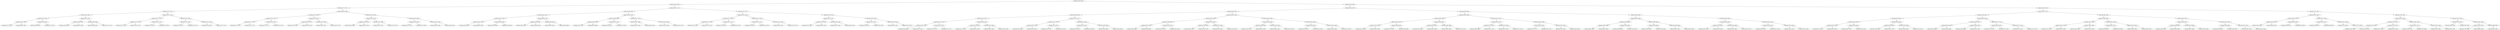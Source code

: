 digraph G{
792415714 [label="Node{data=[3816, 3816]}"]
792415714 -> 1293935617
1293935617 [label="Node{data=[2833, 2833]}"]
1293935617 -> 1142299003
1142299003 [label="Node{data=[2772, 2772]}"]
1142299003 -> 378887120
378887120 [label="Node{data=[2713, 2713]}"]
378887120 -> 1672757437
1672757437 [label="Node{data=[2405, 2405]}"]
1672757437 -> 1371115302
1371115302 [label="Node{data=[2100, 2100]}"]
1371115302 -> 630229419
630229419 [label="Node{data=[1853, 1853]}"]
630229419 -> 434576658
434576658 [label="Node{data=[1576, 1576]}"]
630229419 -> 1477904187
1477904187 [label="Node{data=[2097, 2097]}"]
1371115302 -> 1170895776
1170895776 [label="Node{data=[2365, 2365]}"]
1170895776 -> 1689679715
1689679715 [label="Node{data=[2334, 2334]}"]
1170895776 -> 1167649130
1167649130 [label="Node{data=[2374, 2374]}"]
1672757437 -> 626393149
626393149 [label="Node{data=[2611, 2611]}"]
626393149 -> 857153604
857153604 [label="Node{data=[2463, 2463]}"]
857153604 -> 1682785322
1682785322 [label="Node{data=[2436, 2436]}"]
857153604 -> 1721508464
1721508464 [label="Node{data=[2594, 2594]}"]
626393149 -> 1935577462
1935577462 [label="Node{data=[2698, 2698]}"]
1935577462 -> 2042731097
2042731097 [label="Node{data=[2690, 2690]}"]
1935577462 -> 2007231839
2007231839 [label="Node{data=[2712, 2712]}"]
378887120 -> 1890307705
1890307705 [label="Node{data=[2721, 2721]}"]
1890307705 -> 2004427835
2004427835 [label="Node{data=[2717, 2717]}"]
2004427835 -> 35617759
35617759 [label="Node{data=[2715, 2715]}"]
35617759 -> 1790883798
1790883798 [label="Node{data=[2714, 2714]}"]
35617759 -> 1153987838
1153987838 [label="Node{data=[2716, 2716]}"]
2004427835 -> 2058279072
2058279072 [label="Node{data=[2719, 2719]}"]
2058279072 -> 51811753
51811753 [label="Node{data=[2718, 2718]}"]
2058279072 -> 470389274
470389274 [label="Node{data=[2720, 2720]}"]
1890307705 -> 459373281
459373281 [label="Node{data=[2768, 2768]}"]
459373281 -> 386321141
386321141 [label="Node{data=[2723, 2723]}"]
386321141 -> 537570913
537570913 [label="Node{data=[2722, 2722]}"]
386321141 -> 1891852600
1891852600 [label="Node{data=[2724, 2724]}"]
459373281 -> 1617279923
1617279923 [label="Node{data=[2770, 2770]}"]
1617279923 -> 1091933224
1091933224 [label="Node{data=[2769, 2769]}"]
1617279923 -> 882463693
882463693 [label="Node{data=[2771, 2771]}"]
1142299003 -> 1605910215
1605910215 [label="Node{data=[2788, 2788]}"]
1605910215 -> 315473568
315473568 [label="Node{data=[2780, 2780]}"]
315473568 -> 2132073477
2132073477 [label="Node{data=[2776, 2776]}"]
2132073477 -> 32370449
32370449 [label="Node{data=[2774, 2774]}"]
32370449 -> 532527085
532527085 [label="Node{data=[2773, 2773]}"]
32370449 -> 1627005444
1627005444 [label="Node{data=[2775, 2775]}"]
2132073477 -> 970407658
970407658 [label="Node{data=[2778, 2778]}"]
970407658 -> 1470942118
1470942118 [label="Node{data=[2777, 2777]}"]
970407658 -> 635178081
635178081 [label="Node{data=[2779, 2779]}"]
315473568 -> 336064732
336064732 [label="Node{data=[2784, 2784]}"]
336064732 -> 346533080
346533080 [label="Node{data=[2782, 2782]}"]
346533080 -> 635937809
635937809 [label="Node{data=[2781, 2781]}"]
346533080 -> 1612516296
1612516296 [label="Node{data=[2783, 2783]}"]
336064732 -> 1261929991
1261929991 [label="Node{data=[2786, 2786]}"]
1261929991 -> 1658790613
1658790613 [label="Node{data=[2785, 2785]}"]
1261929991 -> 2055259571
2055259571 [label="Node{data=[2787, 2787]}"]
1605910215 -> 1925960288
1925960288 [label="Node{data=[2796, 2796]}"]
1925960288 -> 87782784
87782784 [label="Node{data=[2792, 2792]}"]
87782784 -> 510211704
510211704 [label="Node{data=[2790, 2790]}"]
510211704 -> 1647891803
1647891803 [label="Node{data=[2789, 2789]}"]
510211704 -> 1322013614
1322013614 [label="Node{data=[2791, 2791]}"]
87782784 -> 277194882
277194882 [label="Node{data=[2794, 2794]}"]
277194882 -> 1200129564
1200129564 [label="Node{data=[2793, 2793]}"]
277194882 -> 1673396667
1673396667 [label="Node{data=[2795, 2795]}"]
1925960288 -> 1329823553
1329823553 [label="Node{data=[2829, 2829]}"]
1329823553 -> 1925128083
1925128083 [label="Node{data=[2798, 2798]}"]
1925128083 -> 1904533438
1904533438 [label="Node{data=[2797, 2797]}"]
1925128083 -> 1654963180
1654963180 [label="Node{data=[2799, 2799]}"]
1329823553 -> 919169422
919169422 [label="Node{data=[2831, 2831]}"]
919169422 -> 1015065411
1015065411 [label="Node{data=[2830, 2830]}"]
919169422 -> 1806629442
1806629442 [label="Node{data=[2832, 2832]}"]
1293935617 -> 739399424
739399424 [label="Node{data=[3111, 3111]}"]
739399424 -> 1374346773
1374346773 [label="Node{data=[2891, 2891]}"]
1374346773 -> 1745464792
1745464792 [label="Node{data=[2841, 2841]}"]
1745464792 -> 1953048177
1953048177 [label="Node{data=[2837, 2837]}"]
1953048177 -> 1258145195
1258145195 [label="Node{data=[2835, 2835]}"]
1258145195 -> 1298182295
1298182295 [label="Node{data=[2834, 2834]}"]
1258145195 -> 1755493262
1755493262 [label="Node{data=[2836, 2836]}"]
1953048177 -> 1430608453
1430608453 [label="Node{data=[2839, 2839]}"]
1430608453 -> 1907432923
1907432923 [label="Node{data=[2838, 2838]}"]
1430608453 -> 958267250
958267250 [label="Node{data=[2840, 2840]}"]
1745464792 -> 1155400988
1155400988 [label="Node{data=[2845, 2845]}"]
1155400988 -> 993458352
993458352 [label="Node{data=[2843, 2843]}"]
993458352 -> 1116763592
1116763592 [label="Node{data=[2842, 2842]}"]
993458352 -> 346092679
346092679 [label="Node{data=[2844, 2844]}"]
1155400988 -> 543356394
543356394 [label="Node{data=[2883, 2883]}"]
543356394 -> 748513838
748513838 [label="Node{data=[2867, 2867]}"]
543356394 -> 1835168832
1835168832 [label="Node{data=[2886, 2886]}"]
1374346773 -> 2130031015
2130031015 [label="Node{data=[3103, 3103]}"]
2130031015 -> 1234159158
1234159158 [label="Node{data=[3099, 3099]}"]
1234159158 -> 235149619
235149619 [label="Node{data=[2968, 2968]}"]
235149619 -> 1891282119
1891282119 [label="Node{data=[2941, 2941]}"]
235149619 -> 596726782
596726782 [label="Node{data=[3098, 3098]}"]
1234159158 -> 337158092
337158092 [label="Node{data=[3101, 3101]}"]
337158092 -> 989581821
989581821 [label="Node{data=[3100, 3100]}"]
337158092 -> 528654065
528654065 [label="Node{data=[3102, 3102]}"]
2130031015 -> 908402780
908402780 [label="Node{data=[3107, 3107]}"]
908402780 -> 1712537515
1712537515 [label="Node{data=[3105, 3105]}"]
1712537515 -> 42167981
42167981 [label="Node{data=[3104, 3104]}"]
1712537515 -> 159190298
159190298 [label="Node{data=[3106, 3106]}"]
908402780 -> 373685161
373685161 [label="Node{data=[3109, 3109]}"]
373685161 -> 1775526061
1775526061 [label="Node{data=[3108, 3108]}"]
373685161 -> 1882950972
1882950972 [label="Node{data=[3110, 3110]}"]
739399424 -> 290413564
290413564 [label="Node{data=[3127, 3127]}"]
290413564 -> 678322895
678322895 [label="Node{data=[3119, 3119]}"]
678322895 -> 1660272231
1660272231 [label="Node{data=[3115, 3115]}"]
1660272231 -> 1317768552
1317768552 [label="Node{data=[3113, 3113]}"]
1317768552 -> 636530686
636530686 [label="Node{data=[3112, 3112]}"]
1317768552 -> 2127813013
2127813013 [label="Node{data=[3114, 3114]}"]
1660272231 -> 823805614
823805614 [label="Node{data=[3117, 3117]}"]
823805614 -> 602434856
602434856 [label="Node{data=[3116, 3116]}"]
823805614 -> 55032308
55032308 [label="Node{data=[3118, 3118]}"]
678322895 -> 1664669560
1664669560 [label="Node{data=[3123, 3123]}"]
1664669560 -> 16040583
16040583 [label="Node{data=[3121, 3121]}"]
16040583 -> 1612021404
1612021404 [label="Node{data=[3120, 3120]}"]
16040583 -> 1587802995
1587802995 [label="Node{data=[3122, 3122]}"]
1664669560 -> 2072345800
2072345800 [label="Node{data=[3125, 3125]}"]
2072345800 -> 1564699077
1564699077 [label="Node{data=[3124, 3124]}"]
2072345800 -> 384376175
384376175 [label="Node{data=[3126, 3126]}"]
290413564 -> 1460685994
1460685994 [label="Node{data=[3135, 3135]}"]
1460685994 -> 119736764
119736764 [label="Node{data=[3131, 3131]}"]
119736764 -> 1097356764
1097356764 [label="Node{data=[3129, 3129]}"]
1097356764 -> 523512571
523512571 [label="Node{data=[3128, 3128]}"]
1097356764 -> 1242845355
1242845355 [label="Node{data=[3130, 3130]}"]
119736764 -> 1441124028
1441124028 [label="Node{data=[3133, 3133]}"]
1441124028 -> 1453373289
1453373289 [label="Node{data=[3132, 3132]}"]
1441124028 -> 1761426612
1761426612 [label="Node{data=[3134, 3134]}"]
1460685994 -> 309256
309256 [label="Node{data=[3139, 3139]}"]
309256 -> 2079266458
2079266458 [label="Node{data=[3137, 3137]}"]
2079266458 -> 673705329
673705329 [label="Node{data=[3136, 3136]}"]
2079266458 -> 691956829
691956829 [label="Node{data=[3138, 3138]}"]
309256 -> 207574410
207574410 [label="Node{data=[3476, 3476]}"]
207574410 -> 260561245
260561245 [label="Node{data=[3140, 3140]}"]
207574410 -> 417132985
417132985 [label="Node{data=[3502, 3502]}"]
792415714 -> 1113205371
1113205371 [label="Node{data=[4416, 4416]}"]
1113205371 -> 887080127
887080127 [label="Node{data=[4352, 4352]}"]
887080127 -> 94613064
94613064 [label="Node{data=[4285, 4285]}"]
94613064 -> 2047727228
2047727228 [label="Node{data=[4186, 4186]}"]
2047727228 -> 1763123892
1763123892 [label="Node{data=[4178, 4178]}"]
1763123892 -> 598206741
598206741 [label="Node{data=[4174, 4174]}"]
598206741 -> 1005507271
1005507271 [label="Node{data=[4140, 4140]}"]
1005507271 -> 793005552
793005552 [label="Node{data=[3852, 3852]}"]
1005507271 -> 2140592174
2140592174 [label="Node{data=[4141, 4141]}"]
598206741 -> 1667594632
1667594632 [label="Node{data=[4176, 4176]}"]
1667594632 -> 785442761
785442761 [label="Node{data=[4175, 4175]}"]
1667594632 -> 594940974
594940974 [label="Node{data=[4177, 4177]}"]
1763123892 -> 1793650630
1793650630 [label="Node{data=[4182, 4182]}"]
1793650630 -> 571040298
571040298 [label="Node{data=[4180, 4180]}"]
571040298 -> 198063885
198063885 [label="Node{data=[4179, 4179]}"]
571040298 -> 411735358
411735358 [label="Node{data=[4181, 4181]}"]
1793650630 -> 900849462
900849462 [label="Node{data=[4184, 4184]}"]
900849462 -> 1547756440
1547756440 [label="Node{data=[4183, 4183]}"]
900849462 -> 650953026
650953026 [label="Node{data=[4185, 4185]}"]
2047727228 -> 1789105088
1789105088 [label="Node{data=[4277, 4277]}"]
1789105088 -> 1372629453
1372629453 [label="Node{data=[4273, 4273]}"]
1372629453 -> 181914700
181914700 [label="Node{data=[4233, 4233]}"]
181914700 -> 1255262853
1255262853 [label="Node{data=[4205, 4205]}"]
181914700 -> 1008364940
1008364940 [label="Node{data=[4252, 4252]}"]
1372629453 -> 1758471427
1758471427 [label="Node{data=[4275, 4275]}"]
1758471427 -> 1548820985
1548820985 [label="Node{data=[4274, 4274]}"]
1758471427 -> 403725588
403725588 [label="Node{data=[4276, 4276]}"]
1789105088 -> 1997088151
1997088151 [label="Node{data=[4281, 4281]}"]
1997088151 -> 513338952
513338952 [label="Node{data=[4279, 4279]}"]
513338952 -> 1267948171
1267948171 [label="Node{data=[4278, 4278]}"]
513338952 -> 1374770704
1374770704 [label="Node{data=[4280, 4280]}"]
1997088151 -> 1877668900
1877668900 [label="Node{data=[4283, 4283]}"]
1877668900 -> 920235327
920235327 [label="Node{data=[4282, 4282]}"]
1877668900 -> 1733291629
1733291629 [label="Node{data=[4284, 4284]}"]
94613064 -> 1012229442
1012229442 [label="Node{data=[4336, 4336]}"]
1012229442 -> 78048568
78048568 [label="Node{data=[4293, 4293]}"]
78048568 -> 2146240710
2146240710 [label="Node{data=[4289, 4289]}"]
2146240710 -> 1732881872
1732881872 [label="Node{data=[4287, 4287]}"]
1732881872 -> 1881254670
1881254670 [label="Node{data=[4286, 4286]}"]
1732881872 -> 1138575135
1138575135 [label="Node{data=[4288, 4288]}"]
2146240710 -> 1424088218
1424088218 [label="Node{data=[4291, 4291]}"]
1424088218 -> 2129448187
2129448187 [label="Node{data=[4290, 4290]}"]
1424088218 -> 65565171
65565171 [label="Node{data=[4292, 4292]}"]
78048568 -> 715406126
715406126 [label="Node{data=[4332, 4332]}"]
715406126 -> 1887123436
1887123436 [label="Node{data=[4330, 4330]}"]
1887123436 -> 1751692812
1751692812 [label="Node{data=[4294, 4294]}"]
1887123436 -> 684668187
684668187 [label="Node{data=[4331, 4331]}"]
715406126 -> 599332455
599332455 [label="Node{data=[4334, 4334]}"]
599332455 -> 173314475
173314475 [label="Node{data=[4333, 4333]}"]
599332455 -> 664899131
664899131 [label="Node{data=[4335, 4335]}"]
1012229442 -> 1981222969
1981222969 [label="Node{data=[4344, 4344]}"]
1981222969 -> 494287538
494287538 [label="Node{data=[4340, 4340]}"]
494287538 -> 864102782
864102782 [label="Node{data=[4338, 4338]}"]
864102782 -> 419080547
419080547 [label="Node{data=[4337, 4337]}"]
864102782 -> 1453520029
1453520029 [label="Node{data=[4339, 4339]}"]
494287538 -> 2058221393
2058221393 [label="Node{data=[4342, 4342]}"]
2058221393 -> 1079901091
1079901091 [label="Node{data=[4341, 4341]}"]
2058221393 -> 228713338
228713338 [label="Node{data=[4343, 4343]}"]
1981222969 -> 1290201167
1290201167 [label="Node{data=[4348, 4348]}"]
1290201167 -> 1499765245
1499765245 [label="Node{data=[4346, 4346]}"]
1499765245 -> 1993077137
1993077137 [label="Node{data=[4345, 4345]}"]
1499765245 -> 1962112513
1962112513 [label="Node{data=[4347, 4347]}"]
1290201167 -> 262954048
262954048 [label="Node{data=[4350, 4350]}"]
262954048 -> 1920632633
1920632633 [label="Node{data=[4349, 4349]}"]
262954048 -> 1528084382
1528084382 [label="Node{data=[4351, 4351]}"]
887080127 -> 876118403
876118403 [label="Node{data=[4384, 4384]}"]
876118403 -> 1494979864
1494979864 [label="Node{data=[4368, 4368]}"]
1494979864 -> 2147390029
2147390029 [label="Node{data=[4360, 4360]}"]
2147390029 -> 27812459
27812459 [label="Node{data=[4356, 4356]}"]
27812459 -> 1902956356
1902956356 [label="Node{data=[4354, 4354]}"]
1902956356 -> 1952069412
1952069412 [label="Node{data=[4353, 4353]}"]
1902956356 -> 2134748952
2134748952 [label="Node{data=[4355, 4355]}"]
27812459 -> 1036263854
1036263854 [label="Node{data=[4358, 4358]}"]
1036263854 -> 709222333
709222333 [label="Node{data=[4357, 4357]}"]
1036263854 -> 251870918
251870918 [label="Node{data=[4359, 4359]}"]
2147390029 -> 500438353
500438353 [label="Node{data=[4364, 4364]}"]
500438353 -> 16883220
16883220 [label="Node{data=[4362, 4362]}"]
16883220 -> 87884222
87884222 [label="Node{data=[4361, 4361]}"]
16883220 -> 333380305
333380305 [label="Node{data=[4363, 4363]}"]
500438353 -> 782048102
782048102 [label="Node{data=[4366, 4366]}"]
782048102 -> 602001823
602001823 [label="Node{data=[4365, 4365]}"]
782048102 -> 1312556204
1312556204 [label="Node{data=[4367, 4367]}"]
1494979864 -> 718305224
718305224 [label="Node{data=[4376, 4376]}"]
718305224 -> 1817186271
1817186271 [label="Node{data=[4372, 4372]}"]
1817186271 -> 1099974371
1099974371 [label="Node{data=[4370, 4370]}"]
1099974371 -> 1864835865
1864835865 [label="Node{data=[4369, 4369]}"]
1099974371 -> 1180727042
1180727042 [label="Node{data=[4371, 4371]}"]
1817186271 -> 715302630
715302630 [label="Node{data=[4374, 4374]}"]
715302630 -> 1766214159
1766214159 [label="Node{data=[4373, 4373]}"]
715302630 -> 1060078549
1060078549 [label="Node{data=[4375, 4375]}"]
718305224 -> 2058496853
2058496853 [label="Node{data=[4380, 4380]}"]
2058496853 -> 1167603571
1167603571 [label="Node{data=[4378, 4378]}"]
1167603571 -> 508894205
508894205 [label="Node{data=[4377, 4377]}"]
1167603571 -> 1571230409
1571230409 [label="Node{data=[4379, 4379]}"]
2058496853 -> 908358315
908358315 [label="Node{data=[4382, 4382]}"]
908358315 -> 847509683
847509683 [label="Node{data=[4381, 4381]}"]
908358315 -> 71276525
71276525 [label="Node{data=[4383, 4383]}"]
876118403 -> 1634462969
1634462969 [label="Node{data=[4400, 4400]}"]
1634462969 -> 1959750485
1959750485 [label="Node{data=[4392, 4392]}"]
1959750485 -> 1495552799
1495552799 [label="Node{data=[4388, 4388]}"]
1495552799 -> 568076073
568076073 [label="Node{data=[4386, 4386]}"]
568076073 -> 527305679
527305679 [label="Node{data=[4385, 4385]}"]
568076073 -> 276057780
276057780 [label="Node{data=[4387, 4387]}"]
1495552799 -> 1806916366
1806916366 [label="Node{data=[4390, 4390]}"]
1806916366 -> 731307070
731307070 [label="Node{data=[4389, 4389]}"]
1806916366 -> 1145670384
1145670384 [label="Node{data=[4391, 4391]}"]
1959750485 -> 1996123427
1996123427 [label="Node{data=[4396, 4396]}"]
1996123427 -> 123745241
123745241 [label="Node{data=[4394, 4394]}"]
123745241 -> 436889639
436889639 [label="Node{data=[4393, 4393]}"]
123745241 -> 303857564
303857564 [label="Node{data=[4395, 4395]}"]
1996123427 -> 933927817
933927817 [label="Node{data=[4398, 4398]}"]
933927817 -> 827496542
827496542 [label="Node{data=[4397, 4397]}"]
933927817 -> 2018542851
2018542851 [label="Node{data=[4399, 4399]}"]
1634462969 -> 155317514
155317514 [label="Node{data=[4408, 4408]}"]
155317514 -> 1783906680
1783906680 [label="Node{data=[4404, 4404]}"]
1783906680 -> 1331799044
1331799044 [label="Node{data=[4402, 4402]}"]
1331799044 -> 870664310
870664310 [label="Node{data=[4401, 4401]}"]
1331799044 -> 898241189
898241189 [label="Node{data=[4403, 4403]}"]
1783906680 -> 2107493101
2107493101 [label="Node{data=[4406, 4406]}"]
2107493101 -> 1067319518
1067319518 [label="Node{data=[4405, 4405]}"]
2107493101 -> 648108451
648108451 [label="Node{data=[4407, 4407]}"]
155317514 -> 1138452712
1138452712 [label="Node{data=[4412, 4412]}"]
1138452712 -> 1350703324
1350703324 [label="Node{data=[4410, 4410]}"]
1350703324 -> 534084322
534084322 [label="Node{data=[4409, 4409]}"]
1350703324 -> 857031930
857031930 [label="Node{data=[4411, 4411]}"]
1138452712 -> 730986072
730986072 [label="Node{data=[4414, 4414]}"]
730986072 -> 1804947214
1804947214 [label="Node{data=[4413, 4413]}"]
730986072 -> 1604528884
1604528884 [label="Node{data=[4415, 4415]}"]
1113205371 -> 1174964078
1174964078 [label="Node{data=[6523, 6523]}"]
1174964078 -> 1653574337
1653574337 [label="Node{data=[4715, 4715]}"]
1653574337 -> 597906593
597906593 [label="Node{data=[4432, 4432]}"]
597906593 -> 1695628971
1695628971 [label="Node{data=[4424, 4424]}"]
1695628971 -> 1738598032
1738598032 [label="Node{data=[4420, 4420]}"]
1738598032 -> 2036838695
2036838695 [label="Node{data=[4418, 4418]}"]
2036838695 -> 1087956214
1087956214 [label="Node{data=[4417, 4417]}"]
2036838695 -> 743472672
743472672 [label="Node{data=[4419, 4419]}"]
1738598032 -> 1285855580
1285855580 [label="Node{data=[4422, 4422]}"]
1285855580 -> 135194470
135194470 [label="Node{data=[4421, 4421]}"]
1285855580 -> 267804101
267804101 [label="Node{data=[4423, 4423]}"]
1695628971 -> 544772965
544772965 [label="Node{data=[4428, 4428]}"]
544772965 -> 1224642639
1224642639 [label="Node{data=[4426, 4426]}"]
1224642639 -> 926186465
926186465 [label="Node{data=[4425, 4425]}"]
1224642639 -> 168886455
168886455 [label="Node{data=[4427, 4427]}"]
544772965 -> 1855342891
1855342891 [label="Node{data=[4430, 4430]}"]
1855342891 -> 1381417054
1381417054 [label="Node{data=[4429, 4429]}"]
1855342891 -> 1185501830
1185501830 [label="Node{data=[4431, 4431]}"]
597906593 -> 1153431132
1153431132 [label="Node{data=[4546, 4546]}"]
1153431132 -> 406597873
406597873 [label="Node{data=[4467, 4467]}"]
406597873 -> 2089572248
2089572248 [label="Node{data=[4465, 4465]}"]
2089572248 -> 1891440621
1891440621 [label="Node{data=[4464, 4464]}"]
2089572248 -> 1259016880
1259016880 [label="Node{data=[4466, 4466]}"]
406597873 -> 843651224
843651224 [label="Node{data=[4469, 4469]}"]
843651224 -> 753379806
753379806 [label="Node{data=[4468, 4468]}"]
843651224 -> 889049552
889049552 [label="Node{data=[4470, 4470]}"]
1153431132 -> 661707629
661707629 [label="Node{data=[4711, 4711]}"]
661707629 -> 1560775363
1560775363 [label="Node{data=[4709, 4709]}"]
1560775363 -> 1287610852
1287610852 [label="Node{data=[4704, 4704]}"]
1560775363 -> 370563826
370563826 [label="Node{data=[4710, 4710]}"]
661707629 -> 924598510
924598510 [label="Node{data=[4713, 4713]}"]
924598510 -> 1454151004
1454151004 [label="Node{data=[4712, 4712]}"]
924598510 -> 1630236204
1630236204 [label="Node{data=[4714, 4714]}"]
1653574337 -> 1162766641
1162766641 [label="Node{data=[4933, 4933]}"]
1162766641 -> 268458566
268458566 [label="Node{data=[4925, 4925]}"]
268458566 -> 573848431
573848431 [label="Node{data=[4921, 4921]}"]
573848431 -> 408189707
408189707 [label="Node{data=[4763, 4763]}"]
408189707 -> 786796241
786796241 [label="Node{data=[4716, 4716]}"]
408189707 -> 1017459489
1017459489 [label="Node{data=[4794, 4794]}"]
573848431 -> 1061783705
1061783705 [label="Node{data=[4923, 4923]}"]
1061783705 -> 83767384
83767384 [label="Node{data=[4922, 4922]}"]
1061783705 -> 107984144
107984144 [label="Node{data=[4924, 4924]}"]
268458566 -> 331784903
331784903 [label="Node{data=[4929, 4929]}"]
331784903 -> 1614343526
1614343526 [label="Node{data=[4927, 4927]}"]
1614343526 -> 355565001
355565001 [label="Node{data=[4926, 4926]}"]
1614343526 -> 1846385994
1846385994 [label="Node{data=[4928, 4928]}"]
331784903 -> 1224465110
1224465110 [label="Node{data=[4931, 4931]}"]
1224465110 -> 1871666546
1871666546 [label="Node{data=[4930, 4930]}"]
1224465110 -> 1900984959
1900984959 [label="Node{data=[4932, 4932]}"]
1162766641 -> 1940627153
1940627153 [label="Node{data=[5941, 5941]}"]
1940627153 -> 1695602456
1695602456 [label="Node{data=[5783, 5783]}"]
1695602456 -> 1885430277
1885430277 [label="Node{data=[4963, 4963]}"]
1885430277 -> 1962451764
1962451764 [label="Node{data=[4960, 4960]}"]
1885430277 -> 1535833708
1535833708 [label="Node{data=[5682, 5682]}"]
1695602456 -> 943804946
943804946 [label="Node{data=[5938, 5938]}"]
943804946 -> 1137409621
1137409621 [label="Node{data=[5865, 5865]}"]
943804946 -> 1914410011
1914410011 [label="Node{data=[5939, 5939]}"]
1940627153 -> 2125346210
2125346210 [label="Node{data=[6519, 6519]}"]
2125346210 -> 1288518055
1288518055 [label="Node{data=[6238, 6238]}"]
1288518055 -> 1424809917
1424809917 [label="Node{data=[6199, 6199]}"]
1288518055 -> 2063147639
2063147639 [label="Node{data=[6262, 6262]}"]
2125346210 -> 1970609071
1970609071 [label="Node{data=[6521, 6521]}"]
1970609071 -> 1347425447
1347425447 [label="Node{data=[6520, 6520]}"]
1970609071 -> 1651718183
1651718183 [label="Node{data=[6522, 6522]}"]
1174964078 -> 1370113156
1370113156 [label="Node{data=[7827, 7827]}"]
1370113156 -> 215975293
215975293 [label="Node{data=[6531, 6531]}"]
215975293 -> 1559907693
1559907693 [label="Node{data=[6527, 6527]}"]
1559907693 -> 666105045
666105045 [label="Node{data=[6525, 6525]}"]
666105045 -> 608045763
608045763 [label="Node{data=[6524, 6524]}"]
666105045 -> 1421510484
1421510484 [label="Node{data=[6526, 6526]}"]
1559907693 -> 1520773515
1520773515 [label="Node{data=[6529, 6529]}"]
1520773515 -> 1653107542
1653107542 [label="Node{data=[6528, 6528]}"]
1520773515 -> 917773782
917773782 [label="Node{data=[6530, 6530]}"]
215975293 -> 909425779
909425779 [label="Node{data=[7395, 7395]}"]
909425779 -> 1169039951
1169039951 [label="Node{data=[6571, 6571]}"]
1169039951 -> 1683825527
1683825527 [label="Node{data=[6532, 6532]}"]
1169039951 -> 1922160775
1922160775 [label="Node{data=[6805, 6805]}"]
909425779 -> 1641362818
1641362818 [label="Node{data=[7803, 7803]}"]
1641362818 -> 1432215469
1432215469 [label="Node{data=[7438, 7438]}"]
1641362818 -> 1486227690
1486227690 [label="Node{data=[7826, 7826]}"]
1370113156 -> 616539807
616539807 [label="Node{data=[7843, 7843]}"]
616539807 -> 1812917935
1812917935 [label="Node{data=[7835, 7835]}"]
1812917935 -> 1461056564
1461056564 [label="Node{data=[7831, 7831]}"]
1461056564 -> 1068263268
1068263268 [label="Node{data=[7829, 7829]}"]
1068263268 -> 1719575888
1719575888 [label="Node{data=[7828, 7828]}"]
1068263268 -> 2099139750
2099139750 [label="Node{data=[7830, 7830]}"]
1461056564 -> 97692517
97692517 [label="Node{data=[7833, 7833]}"]
97692517 -> 1503226876
1503226876 [label="Node{data=[7832, 7832]}"]
97692517 -> 1256067514
1256067514 [label="Node{data=[7834, 7834]}"]
1812917935 -> 1164625699
1164625699 [label="Node{data=[7839, 7839]}"]
1164625699 -> 1442039144
1442039144 [label="Node{data=[7837, 7837]}"]
1442039144 -> 1202160289
1202160289 [label="Node{data=[7836, 7836]}"]
1442039144 -> 2102265902
2102265902 [label="Node{data=[7838, 7838]}"]
1164625699 -> 1846446971
1846446971 [label="Node{data=[7841, 7841]}"]
1846446971 -> 622713687
622713687 [label="Node{data=[7840, 7840]}"]
1846446971 -> 1582626783
1582626783 [label="Node{data=[7842, 7842]}"]
616539807 -> 1398180675
1398180675 [label="Node{data=[7847, 7847]}"]
1398180675 -> 1226409729
1226409729 [label="Node{data=[7845, 7845]}"]
1226409729 -> 43330070
43330070 [label="Node{data=[7844, 7844]}"]
1226409729 -> 2072432532
2072432532 [label="Node{data=[7846, 7846]}"]
1398180675 -> 476925748
476925748 [label="Node{data=[8037, 8037]}"]
476925748 -> 432661047
432661047 [label="Node{data=[7989, 7989]}"]
432661047 -> 849849986
849849986 [label="Node{data=[7963, 7963]}"]
432661047 -> 2140159277
2140159277 [label="Node{data=[8023, 8023]}"]
476925748 -> 166910212
166910212 [label="Node{data=[8885, 8885]}"]
166910212 -> 1610369623
1610369623 [label="Node{data=[9202, 9202]}"]
}